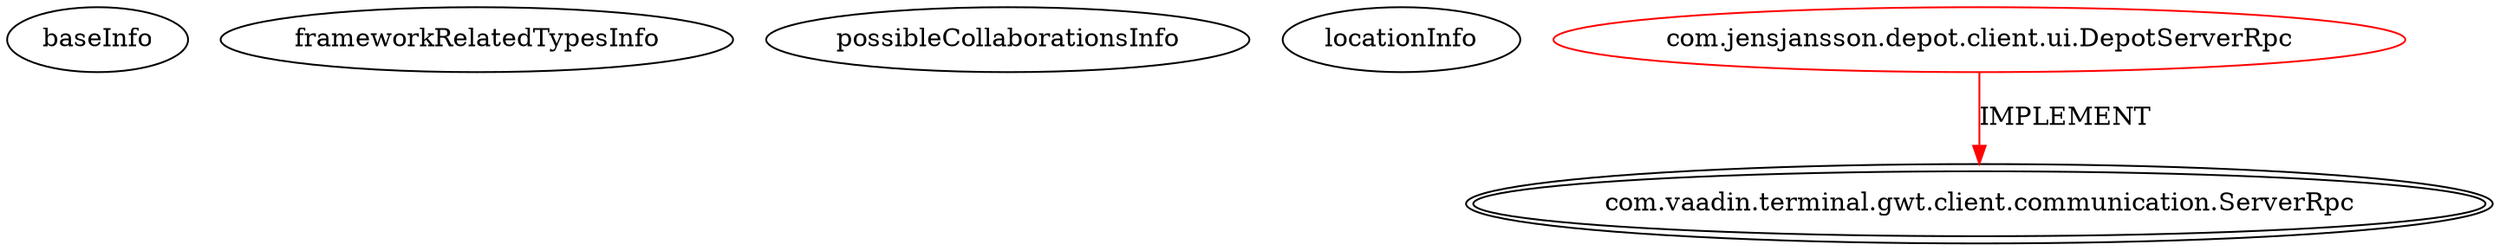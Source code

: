 digraph {
baseInfo[graphId=387,category="extension_graph",isAnonymous=false,possibleRelation=false]
frameworkRelatedTypesInfo[0="com.vaadin.terminal.gwt.client.communication.ServerRpc"]
possibleCollaborationsInfo[]
locationInfo[projectName="Peppe-Depot",filePath="/Peppe-Depot/Depot-master/src/com/jensjansson/depot/client/ui/DepotServerRpc.java",contextSignature="DepotServerRpc",graphId="387"]
0[label="com.jensjansson.depot.client.ui.DepotServerRpc",vertexType="ROOT_CLIENT_CLASS_DECLARATION",isFrameworkType=false,color=red]
1[label="com.vaadin.terminal.gwt.client.communication.ServerRpc",vertexType="FRAMEWORK_INTERFACE_TYPE",isFrameworkType=true,peripheries=2]
0->1[label="IMPLEMENT",color=red]
}
